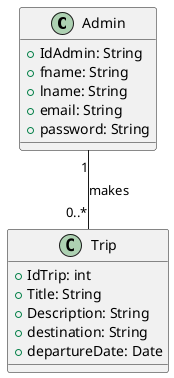 @startuml
class Admin {
    +IdAdmin: String
    +fname: String
    +lname: String
    +email: String
    +password: String
}
class Trip {
    +IdTrip: int
    +Title: String
    +Description: String
    +destination: String
    +departureDate: Date
}



Admin "1" -- "0..*" Trip : makes

@enduml
